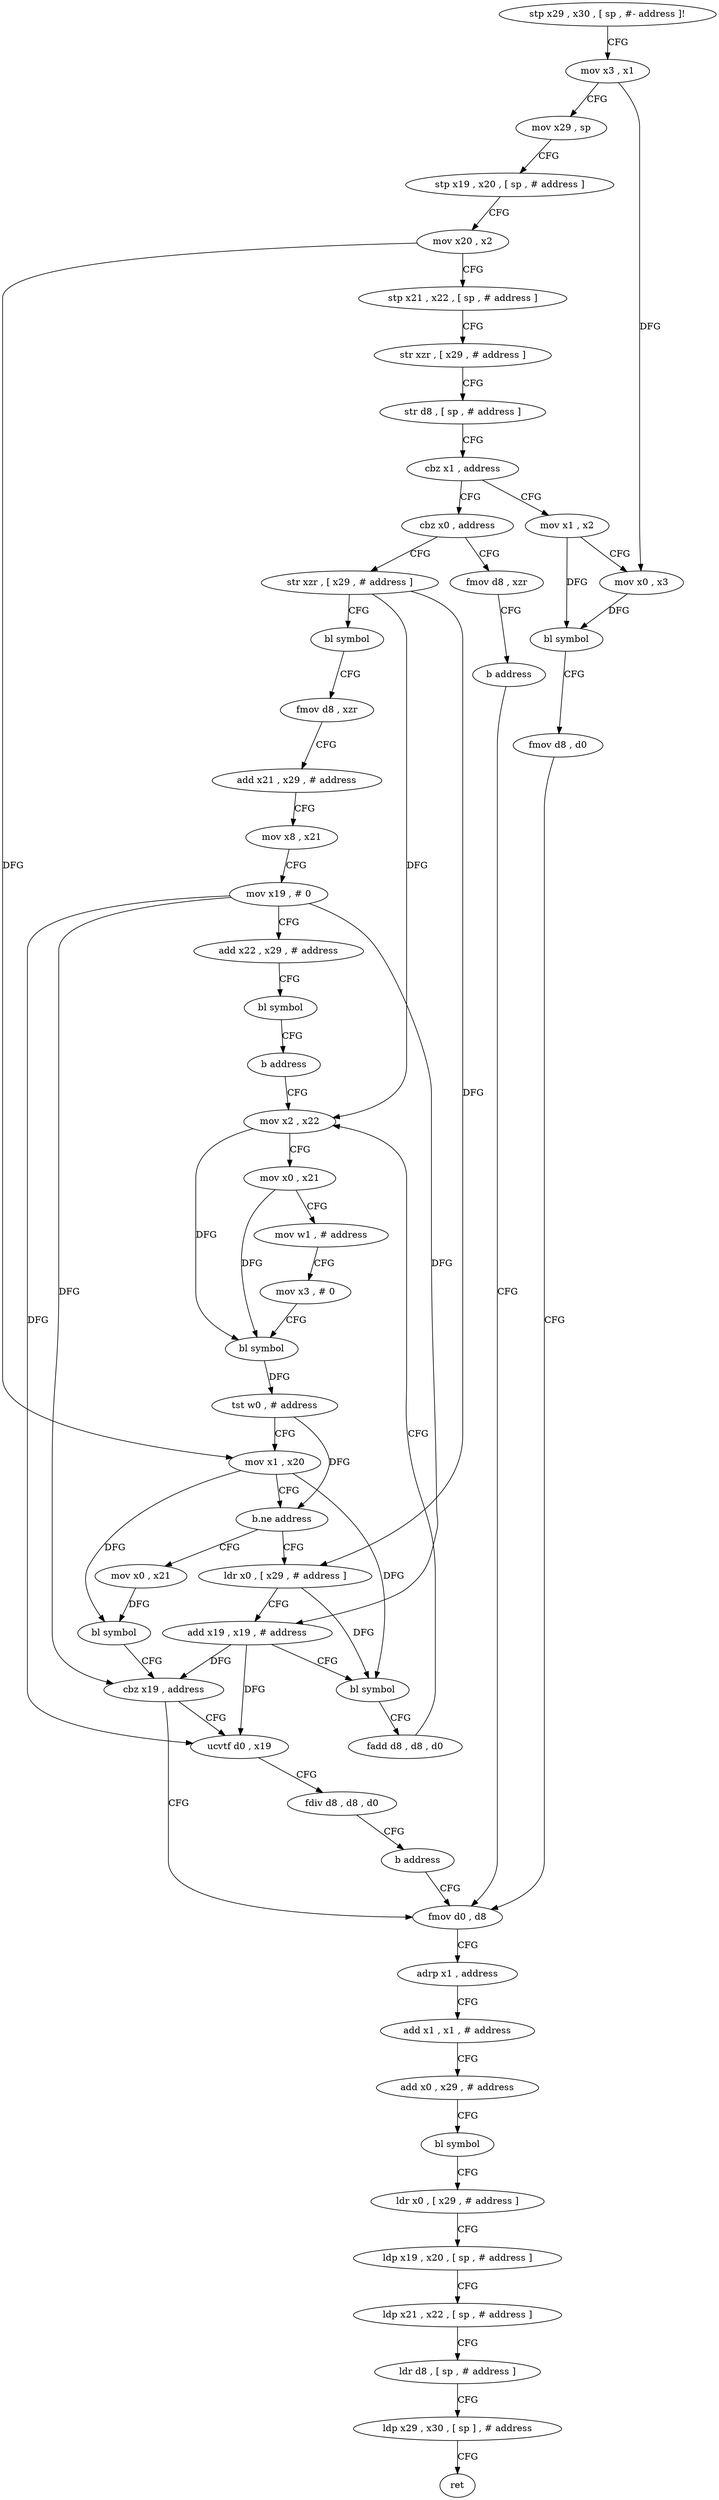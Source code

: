digraph "func" {
"148208" [label = "stp x29 , x30 , [ sp , #- address ]!" ]
"148212" [label = "mov x3 , x1" ]
"148216" [label = "mov x29 , sp" ]
"148220" [label = "stp x19 , x20 , [ sp , # address ]" ]
"148224" [label = "mov x20 , x2" ]
"148228" [label = "stp x21 , x22 , [ sp , # address ]" ]
"148232" [label = "str xzr , [ x29 , # address ]" ]
"148236" [label = "str d8 , [ sp , # address ]" ]
"148240" [label = "cbz x1 , address" ]
"148304" [label = "cbz x0 , address" ]
"148244" [label = "mov x1 , x2" ]
"148416" [label = "fmov d8 , xzr" ]
"148308" [label = "str xzr , [ x29 , # address ]" ]
"148248" [label = "mov x0 , x3" ]
"148252" [label = "bl symbol" ]
"148256" [label = "fmov d8 , d0" ]
"148260" [label = "fmov d0 , d8" ]
"148420" [label = "b address" ]
"148312" [label = "bl symbol" ]
"148316" [label = "fmov d8 , xzr" ]
"148320" [label = "add x21 , x29 , # address" ]
"148324" [label = "mov x8 , x21" ]
"148328" [label = "mov x19 , # 0" ]
"148332" [label = "add x22 , x29 , # address" ]
"148336" [label = "bl symbol" ]
"148340" [label = "b address" ]
"148360" [label = "mov x2 , x22" ]
"148264" [label = "adrp x1 , address" ]
"148268" [label = "add x1 , x1 , # address" ]
"148272" [label = "add x0 , x29 , # address" ]
"148276" [label = "bl symbol" ]
"148280" [label = "ldr x0 , [ x29 , # address ]" ]
"148284" [label = "ldp x19 , x20 , [ sp , # address ]" ]
"148288" [label = "ldp x21 , x22 , [ sp , # address ]" ]
"148292" [label = "ldr d8 , [ sp , # address ]" ]
"148296" [label = "ldp x29 , x30 , [ sp ] , # address" ]
"148300" [label = "ret" ]
"148364" [label = "mov x0 , x21" ]
"148368" [label = "mov w1 , # address" ]
"148372" [label = "mov x3 , # 0" ]
"148376" [label = "bl symbol" ]
"148380" [label = "tst w0 , # address" ]
"148384" [label = "mov x1 , x20" ]
"148388" [label = "b.ne address" ]
"148344" [label = "ldr x0 , [ x29 , # address ]" ]
"148392" [label = "mov x0 , x21" ]
"148348" [label = "add x19 , x19 , # address" ]
"148352" [label = "bl symbol" ]
"148356" [label = "fadd d8 , d8 , d0" ]
"148396" [label = "bl symbol" ]
"148400" [label = "cbz x19 , address" ]
"148404" [label = "ucvtf d0 , x19" ]
"148408" [label = "fdiv d8 , d8 , d0" ]
"148412" [label = "b address" ]
"148208" -> "148212" [ label = "CFG" ]
"148212" -> "148216" [ label = "CFG" ]
"148212" -> "148248" [ label = "DFG" ]
"148216" -> "148220" [ label = "CFG" ]
"148220" -> "148224" [ label = "CFG" ]
"148224" -> "148228" [ label = "CFG" ]
"148224" -> "148384" [ label = "DFG" ]
"148228" -> "148232" [ label = "CFG" ]
"148232" -> "148236" [ label = "CFG" ]
"148236" -> "148240" [ label = "CFG" ]
"148240" -> "148304" [ label = "CFG" ]
"148240" -> "148244" [ label = "CFG" ]
"148304" -> "148416" [ label = "CFG" ]
"148304" -> "148308" [ label = "CFG" ]
"148244" -> "148248" [ label = "CFG" ]
"148244" -> "148252" [ label = "DFG" ]
"148416" -> "148420" [ label = "CFG" ]
"148308" -> "148312" [ label = "CFG" ]
"148308" -> "148344" [ label = "DFG" ]
"148308" -> "148360" [ label = "DFG" ]
"148248" -> "148252" [ label = "DFG" ]
"148252" -> "148256" [ label = "CFG" ]
"148256" -> "148260" [ label = "CFG" ]
"148260" -> "148264" [ label = "CFG" ]
"148420" -> "148260" [ label = "CFG" ]
"148312" -> "148316" [ label = "CFG" ]
"148316" -> "148320" [ label = "CFG" ]
"148320" -> "148324" [ label = "CFG" ]
"148324" -> "148328" [ label = "CFG" ]
"148328" -> "148332" [ label = "CFG" ]
"148328" -> "148348" [ label = "DFG" ]
"148328" -> "148400" [ label = "DFG" ]
"148328" -> "148404" [ label = "DFG" ]
"148332" -> "148336" [ label = "CFG" ]
"148336" -> "148340" [ label = "CFG" ]
"148340" -> "148360" [ label = "CFG" ]
"148360" -> "148364" [ label = "CFG" ]
"148360" -> "148376" [ label = "DFG" ]
"148264" -> "148268" [ label = "CFG" ]
"148268" -> "148272" [ label = "CFG" ]
"148272" -> "148276" [ label = "CFG" ]
"148276" -> "148280" [ label = "CFG" ]
"148280" -> "148284" [ label = "CFG" ]
"148284" -> "148288" [ label = "CFG" ]
"148288" -> "148292" [ label = "CFG" ]
"148292" -> "148296" [ label = "CFG" ]
"148296" -> "148300" [ label = "CFG" ]
"148364" -> "148368" [ label = "CFG" ]
"148364" -> "148376" [ label = "DFG" ]
"148368" -> "148372" [ label = "CFG" ]
"148372" -> "148376" [ label = "CFG" ]
"148376" -> "148380" [ label = "DFG" ]
"148380" -> "148384" [ label = "CFG" ]
"148380" -> "148388" [ label = "DFG" ]
"148384" -> "148388" [ label = "CFG" ]
"148384" -> "148352" [ label = "DFG" ]
"148384" -> "148396" [ label = "DFG" ]
"148388" -> "148344" [ label = "CFG" ]
"148388" -> "148392" [ label = "CFG" ]
"148344" -> "148348" [ label = "CFG" ]
"148344" -> "148352" [ label = "DFG" ]
"148392" -> "148396" [ label = "DFG" ]
"148348" -> "148352" [ label = "CFG" ]
"148348" -> "148400" [ label = "DFG" ]
"148348" -> "148404" [ label = "DFG" ]
"148352" -> "148356" [ label = "CFG" ]
"148356" -> "148360" [ label = "CFG" ]
"148396" -> "148400" [ label = "CFG" ]
"148400" -> "148260" [ label = "CFG" ]
"148400" -> "148404" [ label = "CFG" ]
"148404" -> "148408" [ label = "CFG" ]
"148408" -> "148412" [ label = "CFG" ]
"148412" -> "148260" [ label = "CFG" ]
}
